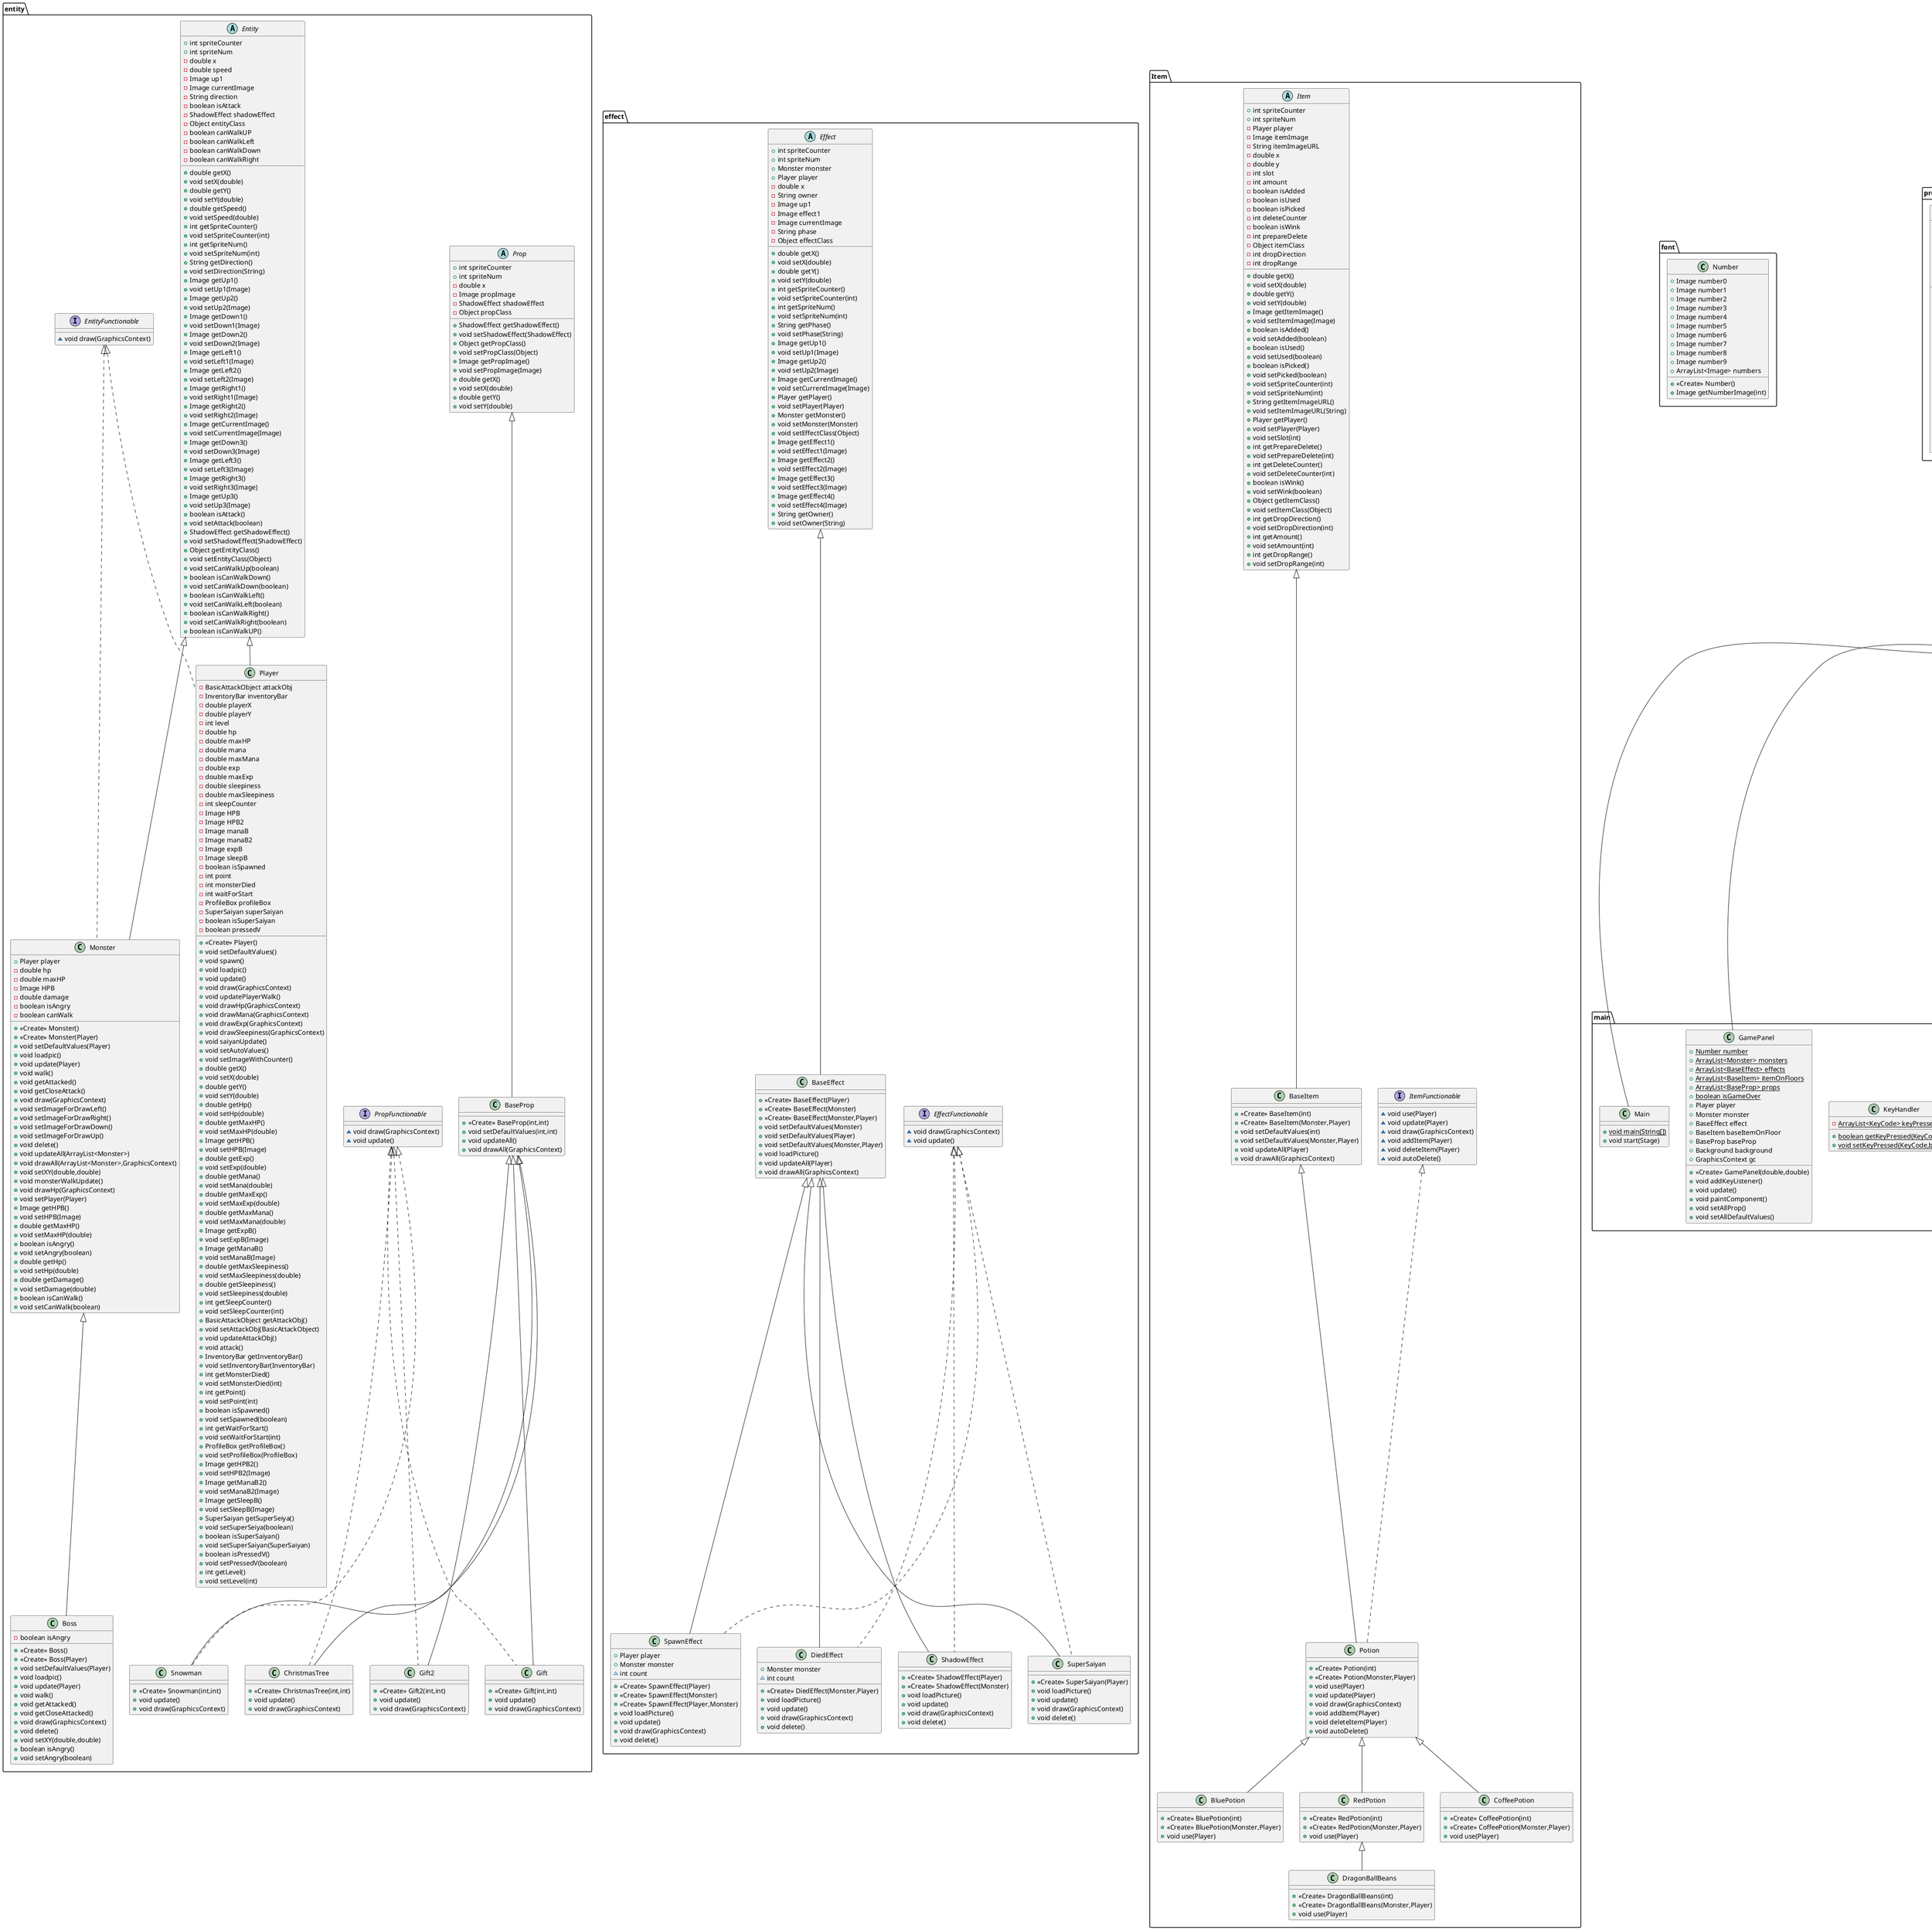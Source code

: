 @startuml
abstract class entity.Prop {
+ int spriteCounter
+ int spriteNum
- double x
- Image propImage
- ShadowEffect shadowEffect
- Object propClass
+ ShadowEffect getShadowEffect()
+ void setShadowEffect(ShadowEffect)
+ Object getPropClass()
+ void setPropClass(Object)
+ Image getPropImage()
+ void setPropImage(Image)
+ double getX()
+ void setX(double)
+ double getY()
+ void setY(double)
}
interface effect.EffectFunctionable {
~ void draw(GraphicsContext)
~ void update()
}
class Item.BaseItem {
+ <<Create>> BaseItem(int)
+ <<Create>> BaseItem(Monster,Player)
+ void setDefaultValues(int)
+ void setDefaultValues(Monster,Player)
+ void updateAll(Player)
+ void drawAll(GraphicsContext)
}
class entity.Snowman {
+ <<Create>> Snowman(int,int)
+ void update()
+ void draw(GraphicsContext)
}
class effect.ShadowEffect {
+ <<Create>> ShadowEffect(Player)
+ <<Create>> ShadowEffect(Monster)
+ void loadPicture()
+ void update()
+ void draw(GraphicsContext)
+ void delete()
}
class effect.SuperSaiyan {
+ <<Create>> SuperSaiyan(Player)
+ void loadPicture()
+ void update()
+ void draw(GraphicsContext)
+ void delete()
}
class entity.BaseProp {
+ <<Create>> BaseProp(int,int)
+ void setDefaultValues(int,int)
+ void updateAll()
+ void drawAll(GraphicsContext)
}
class font.Number {
+ Image number0
+ Image number1
+ Image number2
+ Image number3
+ Image number4
+ Image number5
+ Image number6
+ Image number7
+ Image number8
+ Image number9
+ ArrayList<Image> numbers
+ <<Create>> Number()
+ Image getNumberImage(int)
}
interface entity.PropFunctionable {
~ void draw(GraphicsContext)
~ void update()
}
class entity.Monster {
+ Player player
- double hp
- double maxHP
- Image HPB
- double damage
- boolean isAngry
- boolean canWalk
+ <<Create>> Monster()
+ <<Create>> Monster(Player)
+ void setDefaultValues(Player)
+ void loadpic()
+ void update(Player)
+ void walk()
+ void getAttacked()
+ void getCloseAttack()
+ void draw(GraphicsContext)
+ void setImageForDrawLeft()
+ void setImageForDrawRight()
+ void setImageForDrawDown()
+ void setImageForDrawUp()
+ void delete()
+ void updateAll(ArrayList<Monster>)
+ void drawAll(ArrayList<Monster>,GraphicsContext)
+ void setXY(double,double)
+ void monsterWalkUpdate()
+ void drawHp(GraphicsContext)
+ void setPlayer(Player)
+ Image getHPB()
+ void setHPB(Image)
+ double getMaxHP()
+ void setMaxHP(double)
+ boolean isAngry()
+ void setAngry(boolean)
+ double getHp()
+ void setHp(double)
+ double getDamage()
+ void setDamage(double)
+ boolean isCanWalk()
+ void setCanWalk(boolean)
}
class Item.DragonBallBeans {
+ <<Create>> DragonBallBeans(int)
+ <<Create>> DragonBallBeans(Monster,Player)
+ void use(Player)
}
class effect.SpawnEffect {
+ Player player
+ Monster monster
~ int count
+ <<Create>> SpawnEffect(Player)
+ <<Create>> SpawnEffect(Monster)
+ <<Create>> SpawnEffect(Player,Monster)
+ void loadPicture()
+ void update()
+ void draw(GraphicsContext)
+ void delete()
}
abstract class entity.Entity {
+ int spriteCounter
+ int spriteNum
- double x
- double speed
- Image up1
- Image currentImage
- String direction
- boolean isAttack
- ShadowEffect shadowEffect
- Object entityClass
- boolean canWalkUP
- boolean canWalkLeft
- boolean canWalkDown
- boolean canWalkRight
+ double getX()
+ void setX(double)
+ double getY()
+ void setY(double)
+ double getSpeed()
+ void setSpeed(double)
+ int getSpriteCounter()
+ void setSpriteCounter(int)
+ int getSpriteNum()
+ void setSpriteNum(int)
+ String getDirection()
+ void setDirection(String)
+ Image getUp1()
+ void setUp1(Image)
+ Image getUp2()
+ void setUp2(Image)
+ Image getDown1()
+ void setDown1(Image)
+ Image getDown2()
+ void setDown2(Image)
+ Image getLeft1()
+ void setLeft1(Image)
+ Image getLeft2()
+ void setLeft2(Image)
+ Image getRight1()
+ void setRight1(Image)
+ Image getRight2()
+ void setRight2(Image)
+ Image getCurrentImage()
+ void setCurrentImage(Image)
+ Image getDown3()
+ void setDown3(Image)
+ Image getLeft3()
+ void setLeft3(Image)
+ Image getRight3()
+ void setRight3(Image)
+ Image getUp3()
+ void setUp3(Image)
+ boolean isAttack()
+ void setAttack(boolean)
+ ShadowEffect getShadowEffect()
+ void setShadowEffect(ShadowEffect)
+ Object getEntityClass()
+ void setEntityClass(Object)
+ void setCanWalkUp(boolean)
+ boolean isCanWalkDown()
+ void setCanWalkDown(boolean)
+ boolean isCanWalkLeft()
+ void setCanWalkLeft(boolean)
+ boolean isCanWalkRight()
+ void setCanWalkRight(boolean)
+ boolean isCanWalkUP()
}
class profile.ProfileBox {
- Player player
- Image profileImage
- Image profileBoxImage
- int spriteCounter
- int spriteNum
- String profileImageURL
- String profileBoxURL
+ <<Create>> ProfileBox()
+ void setDefaultValues()
+ void draw(GraphicsContext)
+ void update(Player)
+ Player getPlayer()
+ void setPlayer(Player)
+ int getSpriteCounter()
+ void setSpriteCounter(int)
+ int getSpriteNum()
+ void setSpriteNum(int)
+ String getProfileImageURL()
+ void setProfileImageURL(String)
+ Image getProfileImage()
+ void setProfileImage(Image)
+ Image getProfileBoxImage()
+ void setProfileBoxImage(Image)
+ String getProfileBoxURL()
+ void setProfileBoxURL(String)
}
class main.MusicController {
- {static} String MUSIC_FILE_PATH
- {static} MediaPlayer mediaPlayer
+ {static} void playMusic()
+ {static} HBox createMusicControllerPopup()
- {static} Slider createVolumeSlider()
- {static} Button createSoundButton()
- {static} void configurePopupSetting(HBox)
- {static} void toggleSoundButtonImage(Button,ImageView,ImageView)
- {static} void setVolume(double)
}
class entity.ChristmasTree {
+ <<Create>> ChristmasTree(int,int)
+ void update()
+ void draw(GraphicsContext)
}
class main.KeyHandler {
- {static} ArrayList<KeyCode> keyPressed
+ {static} boolean getKeyPressed(KeyCode)
+ {static} void setKeyPressed(KeyCode,boolean)
}
class Item.BluePotion {
+ <<Create>> BluePotion(int)
+ <<Create>> BluePotion(Monster,Player)
+ void use(Player)
}
class entity.Boss {
- boolean isAngry
+ <<Create>> Boss()
+ <<Create>> Boss(Player)
+ void setDefaultValues(Player)
+ void loadpic()
+ void update(Player)
+ void walk()
+ void getAttacked()
+ void getCloseAttacked()
+ void draw(GraphicsContext)
+ void delete()
+ void setXY(double,double)
+ boolean isAngry()
+ void setAngry(boolean)
}
interface Item.ItemFunctionable {
~ void use(Player)
~ void update(Player)
~ void draw(GraphicsContext)
~ void addItem(Player)
~ void deleteItem(Player)
~ void autoDelete()
}
class entity.Player {
- BasicAttackObject attackObj
- InventoryBar inventoryBar
- double playerX
- double playerY
- int level
- double hp
- double maxHP
- double mana
- double maxMana
- double exp
- double maxExp
- double sleepiness
- double maxSleepiness
- int sleepCounter
- Image HPB
- Image HPB2
- Image manaB
- Image manaB2
- Image expB
- Image sleepB
- boolean isSpawned
- int point
- int monsterDied
- int waitForStart
- ProfileBox profileBox
- SuperSaiyan superSaiyan
- boolean isSuperSaiyan
- boolean pressedV
+ <<Create>> Player()
+ void setDefaultValues()
+ void spawn()
+ void loadpic()
+ void update()
+ void draw(GraphicsContext)
+ void updatePlayerWalk()
+ void drawHp(GraphicsContext)
+ void drawMana(GraphicsContext)
+ void drawExp(GraphicsContext)
+ void drawSleepiness(GraphicsContext)
+ void saiyanUpdate()
+ void setAutoValues()
+ void setImageWithCounter()
+ double getX()
+ void setX(double)
+ double getY()
+ void setY(double)
+ double getHp()
+ void setHp(double)
+ double getMaxHP()
+ void setMaxHP(double)
+ Image getHPB()
+ void setHPB(Image)
+ double getExp()
+ void setExp(double)
+ double getMana()
+ void setMana(double)
+ double getMaxExp()
+ void setMaxExp(double)
+ double getMaxMana()
+ void setMaxMana(double)
+ Image getExpB()
+ void setExpB(Image)
+ Image getManaB()
+ void setManaB(Image)
+ double getMaxSleepiness()
+ void setMaxSleepiness(double)
+ double getSleepiness()
+ void setSleepiness(double)
+ int getSleepCounter()
+ void setSleepCounter(int)
+ BasicAttackObject getAttackObj()
+ void setAttackObj(BasicAttackObject)
+ void updateAttackObj()
+ void attack()
+ InventoryBar getInventoryBar()
+ void setInventoryBar(InventoryBar)
+ int getMonsterDied()
+ void setMonsterDied(int)
+ int getPoint()
+ void setPoint(int)
+ boolean isSpawned()
+ void setSpawned(boolean)
+ int getWaitForStart()
+ void setWaitForStart(int)
+ ProfileBox getProfileBox()
+ void setProfileBox(ProfileBox)
+ Image getHPB2()
+ void setHPB2(Image)
+ Image getManaB2()
+ void setManaB2(Image)
+ Image getSleepB()
+ void setSleepB(Image)
+ SuperSaiyan getSuperSeiya()
+ void setSuperSeiya(boolean)
+ boolean isSuperSaiyan()
+ void setSuperSaiyan(SuperSaiyan)
+ boolean isPressedV()
+ void setPressedV(boolean)
+ int getLevel()
+ void setLevel(int)
}
abstract class Item.Item {
+ int spriteCounter
+ int spriteNum
- Player player
- Image itemImage
- String itemImageURL
- double x
- double y
- int slot
- int amount
- boolean isAdded
- boolean isUsed
- boolean isPicked
- int deleteCounter
- boolean isWink
- int prepareDelete
- Object itemClass
- int dropDirection
- int dropRange
+ double getX()
+ void setX(double)
+ double getY()
+ void setY(double)
+ Image getItemImage()
+ void setItemImage(Image)
+ boolean isAdded()
+ void setAdded(boolean)
+ boolean isUsed()
+ void setUsed(boolean)
+ boolean isPicked()
+ void setPicked(boolean)
+ void setSpriteCounter(int)
+ void setSpriteNum(int)
+ String getItemImageURL()
+ void setItemImageURL(String)
+ Player getPlayer()
+ void setPlayer(Player)
+ void setSlot(int)
+ int getPrepareDelete()
+ void setPrepareDelete(int)
+ int getDeleteCounter()
+ void setDeleteCounter(int)
+ boolean isWink()
+ void setWink(boolean)
+ Object getItemClass()
+ void setItemClass(Object)
+ int getDropDirection()
+ void setDropDirection(int)
+ int getAmount()
+ void setAmount(int)
+ int getDropRange()
+ void setDropRange(int)
}
class effect.DiedEffect {
+ Monster monster
~ int count
+ <<Create>> DiedEffect(Monster,Player)
+ void loadPicture()
+ void update()
+ void draw(GraphicsContext)
+ void delete()
}
class entity.Gift2 {
+ <<Create>> Gift2(int,int)
+ void update()
+ void draw(GraphicsContext)
}
class effect.BaseEffect {
+ <<Create>> BaseEffect(Player)
+ <<Create>> BaseEffect(Monster)
+ <<Create>> BaseEffect(Monster,Player)
+ void setDefaultValues(Monster)
+ void setDefaultValues(Player)
+ void setDefaultValues(Monster,Player)
+ void loadPicture()
+ void updateAll(Player)
+ void drawAll(GraphicsContext)
}
class Inventory.InventoryBar {
+ {static} int selectedSlot
- ArrayList<BaseItem> items
- Player player
- Image inventoryB
- Image selectedSlotImage
- boolean pressed
- String imageURL
- String selectedImageURL
+ <<Create>> InventoryBar()
+ void setDefaultValues()
+ void draw(GraphicsContext)
+ void update(Player)
+ void updateInventory()
+ void drawItemInInventory(GraphicsContext)
+ void setBarrier(Player)
+ ArrayList<BaseItem> getItems()
+ void setItems(ArrayList<BaseItem>)
+ int getSelectedSlot()
+ void setSelectedSlot(int)
+ void setSelectedSlotImage(Image)
+ void setInventoryB(Image)
+ void setPressed(boolean)
+ Player getPlayer()
+ void setPlayer(Player)
+ String getImageURL()
+ void setImageURL(String)
+ String getSelectedImageURL()
+ void setSelectedImageURL(String)
}
class main.Main {
+ {static} void main(String[])
+ void start(Stage)
}
class entity.Gift {
+ <<Create>> Gift(int,int)
+ void update()
+ void draw(GraphicsContext)
}
interface entity.EntityFunctionable {
~ void draw(GraphicsContext)
}
class scenes.GameScene {
+ <<Create>> GameScene(Stage)
- VBox createRetryPane(Stage)
- Button createRetryButton(Stage)
}
class scenes.StartScene {
+ <<Create>> StartScene(Stage)
- {static} VBox createStartScene(Stage)
- {static} Button createButton(String,String)
- {static} Text rule(String)
- {static} VBox createRules()
}
class object.BasicAttackObject {
+ <<Create>> BasicAttackObject(Player)
+ void setDefaultValues(Player)
+ void loadpic()
+ void update()
+ void draw(GraphicsContext)
}
interface object.AttackObjectFunctionable {
~ void draw(GraphicsContext)
}
class Item.Potion {
+ <<Create>> Potion(int)
+ <<Create>> Potion(Monster,Player)
+ void use(Player)
+ void update(Player)
+ void draw(GraphicsContext)
+ void addItem(Player)
+ void deleteItem(Player)
+ void autoDelete()
}
abstract class effect.Effect {
+ int spriteCounter
+ int spriteNum
+ Monster monster
+ Player player
- double x
- String owner
- Image up1
- Image effect1
- Image currentImage
- String phase
- Object effectClass
+ double getX()
+ void setX(double)
+ double getY()
+ void setY(double)
+ int getSpriteCounter()
+ void setSpriteCounter(int)
+ int getSpriteNum()
+ void setSpriteNum(int)
+ String getPhase()
+ void setPhase(String)
+ Image getUp1()
+ void setUp1(Image)
+ Image getUp2()
+ void setUp2(Image)
+ Image getCurrentImage()
+ void setCurrentImage(Image)
+ Player getPlayer()
+ void setPlayer(Player)
+ Monster getMonster()
+ void setMonster(Monster)
+ void setEffectClass(Object)
+ Image getEffect1()
+ void setEffect1(Image)
+ Image getEffect2()
+ void setEffect2(Image)
+ Image getEffect3()
+ void setEffect3(Image)
+ Image getEffect4()
+ void setEffect4(Image)
+ String getOwner()
+ void setOwner(String)
}
class main.GamePanel {
+ {static} Number number
+ {static} ArrayList<Monster> monsters
+ {static} ArrayList<BaseEffect> effects
+ {static} ArrayList<BaseItem> itemOnFloors
+ {static} ArrayList<BaseProp> props
+ {static} boolean isGameOver
+ Player player
+ Monster monster
+ BaseEffect effect
+ BaseItem baseItemOnFloor
+ BaseProp baseProp
+ Background background
+ GraphicsContext gc
+ <<Create>> GamePanel(double,double)
+ void addKeyListener()
+ void update()
+ void paintComponent()
+ void setAllProp()
+ void setAllDefaultValues()
}
class scenes.SelectedScene {
+ {static} String playerName
+ {static} String selectedCharacter
+ <<Create>> SelectedScene(Stage)
- {static} VBox createSelectedScene(Stage)
- {static} TextField createPlayerNameTextField()
- {static} VBox createCharacterPane()
- {static} Button createCharacterButton(String,String)
- {static} void setCharacterSelectionActions(Button,Button)
- {static} void updateCharacterButtonStyles(Button,Button,boolean)
- {static} Button createPlayButton(Stage)
- {static} void setRootStyle(VBox)
- {static} void setTextFieldStyle(TextField)
- {static} void setPlayButtonStyle(Button)
+ {static} String getPlayerName()
+ {static} String getSelectedCharacter()
}
class Item.RedPotion {
+ <<Create>> RedPotion(int)
+ <<Create>> RedPotion(Monster,Player)
+ void use(Player)
}
class Item.CoffeePotion {
+ <<Create>> CoffeePotion(int)
+ <<Create>> CoffeePotion(Monster,Player)
+ void use(Player)
}
class background.Background {
- Image background
+ void draw(GraphicsContext)
}
abstract class object.AttackObject {
+ int spriteCounter
+ int spriteNum
- double x
- double sizeX
- double speed
- double damage
- int range
- int baseRange
- Player player
- boolean visible
- boolean destroyed
- Image up1
- String direction
+ double getX()
+ void setX(double)
+ double getY()
+ void setY(double)
+ void setSpeed(int)
+ int getSpriteCounter()
+ void setSpriteCounter(int)
+ int getSpriteNum()
+ void setSpriteNum(int)
+ String getDirection()
+ void setDirection(String)
+ int getRange()
+ void setRange(int)
+ void setBaseRange(int)
+ Player getPlayer()
+ void setPlayer(Player)
+ double getDamage()
+ void setDamage(double)
+ void setSizeX(double)
+ double getSizeY()
+ void setSizeY(double)
+ Image getRight2()
+ void setRight2(Image)
+ Image getRight1()
+ void setRight1(Image)
+ Image getLeft2()
+ void setLeft2(Image)
+ Image getLeft1()
+ void setLeft1(Image)
+ Image getDown2()
+ void setDown2(Image)
+ Image getDown1()
+ void setDown1(Image)
+ Image getUp2()
+ void setUp2(Image)
+ Image getUp1()
+ void setUp1(Image)
+ boolean isVisible()
+ void setVisible(boolean)
}


Item.Item <|-- Item.BaseItem
entity.PropFunctionable <|.. entity.Snowman
entity.BaseProp <|-- entity.Snowman
effect.EffectFunctionable <|.. effect.ShadowEffect
effect.BaseEffect <|-- effect.ShadowEffect
effect.EffectFunctionable <|.. effect.SuperSaiyan
effect.BaseEffect <|-- effect.SuperSaiyan
entity.Prop <|-- entity.BaseProp
entity.EntityFunctionable <|.. entity.Monster
entity.Entity <|-- entity.Monster
Item.RedPotion <|-- Item.DragonBallBeans
effect.EffectFunctionable <|.. effect.SpawnEffect
effect.BaseEffect <|-- effect.SpawnEffect
entity.PropFunctionable <|.. entity.ChristmasTree
entity.BaseProp <|-- entity.ChristmasTree
Item.Potion <|-- Item.BluePotion
entity.Monster <|-- entity.Boss
entity.EntityFunctionable <|.. entity.Player
entity.Entity <|-- entity.Player
effect.EffectFunctionable <|.. effect.DiedEffect
effect.BaseEffect <|-- effect.DiedEffect
entity.PropFunctionable <|.. entity.Gift2
entity.BaseProp <|-- entity.Gift2
effect.Effect <|-- effect.BaseEffect
javafx.application.Application <|-- main.Main
entity.PropFunctionable <|.. entity.Gift
entity.BaseProp <|-- entity.Gift
javafx.scene.Scene <|-- scenes.GameScene
javafx.scene.Scene <|-- scenes.StartScene
object.AttackObjectFunctionable <|.. object.BasicAttackObject
object.AttackObject <|-- object.BasicAttackObject
Item.ItemFunctionable <|.. Item.Potion
Item.BaseItem <|-- Item.Potion
javafx.scene.canvas.Canvas <|-- main.GamePanel
javafx.scene.Scene <|-- scenes.SelectedScene
Item.Potion <|-- Item.RedPotion
Item.Potion <|-- Item.CoffeePotion
@enduml